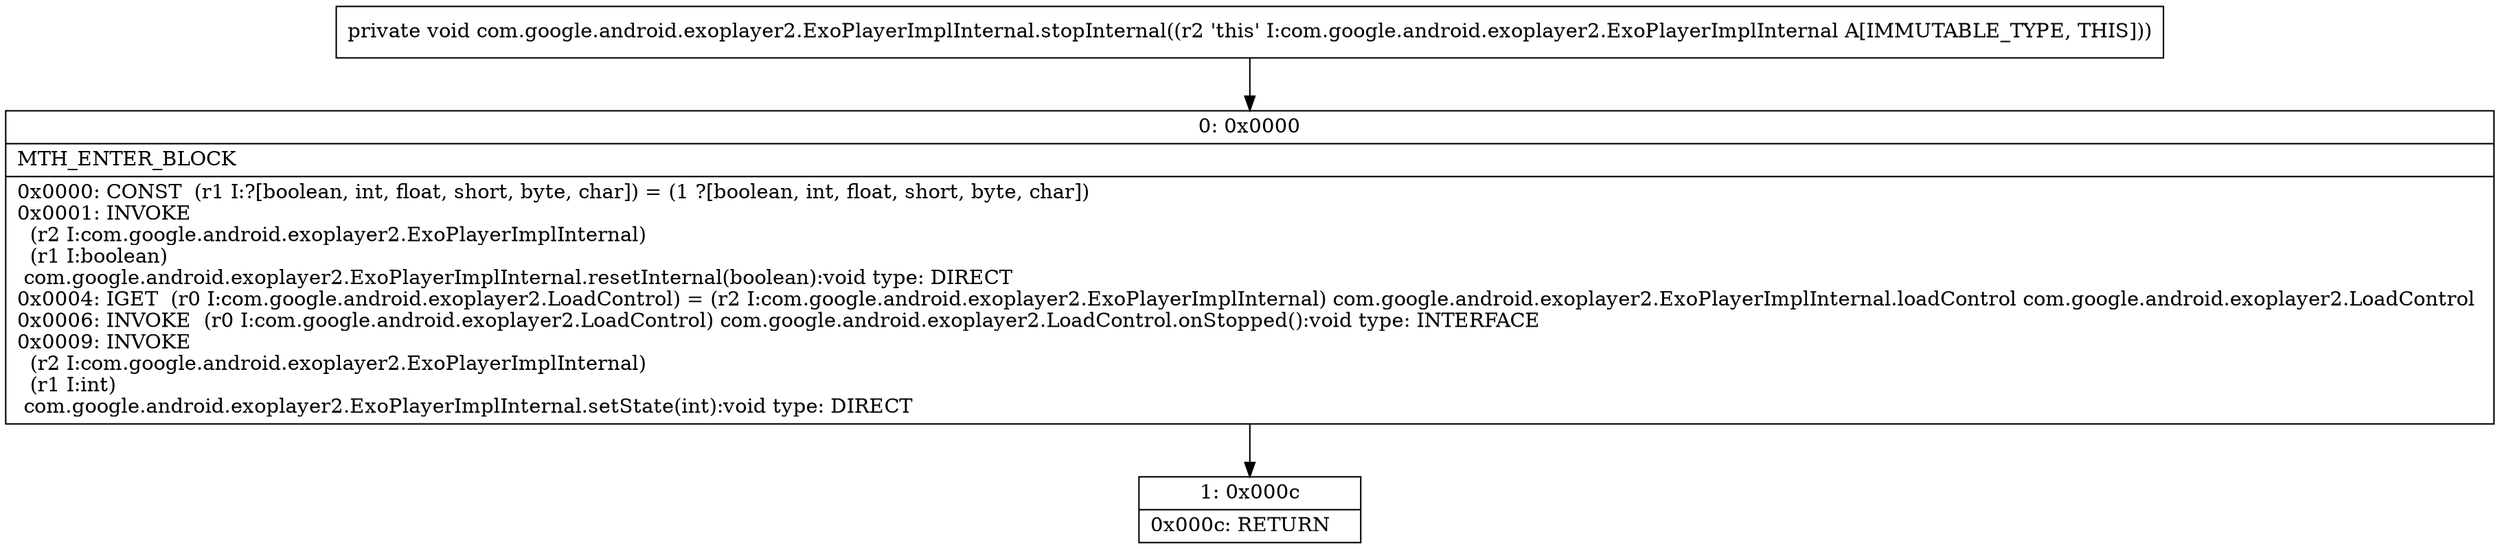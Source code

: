 digraph "CFG forcom.google.android.exoplayer2.ExoPlayerImplInternal.stopInternal()V" {
Node_0 [shape=record,label="{0\:\ 0x0000|MTH_ENTER_BLOCK\l|0x0000: CONST  (r1 I:?[boolean, int, float, short, byte, char]) = (1 ?[boolean, int, float, short, byte, char]) \l0x0001: INVOKE  \l  (r2 I:com.google.android.exoplayer2.ExoPlayerImplInternal)\l  (r1 I:boolean)\l com.google.android.exoplayer2.ExoPlayerImplInternal.resetInternal(boolean):void type: DIRECT \l0x0004: IGET  (r0 I:com.google.android.exoplayer2.LoadControl) = (r2 I:com.google.android.exoplayer2.ExoPlayerImplInternal) com.google.android.exoplayer2.ExoPlayerImplInternal.loadControl com.google.android.exoplayer2.LoadControl \l0x0006: INVOKE  (r0 I:com.google.android.exoplayer2.LoadControl) com.google.android.exoplayer2.LoadControl.onStopped():void type: INTERFACE \l0x0009: INVOKE  \l  (r2 I:com.google.android.exoplayer2.ExoPlayerImplInternal)\l  (r1 I:int)\l com.google.android.exoplayer2.ExoPlayerImplInternal.setState(int):void type: DIRECT \l}"];
Node_1 [shape=record,label="{1\:\ 0x000c|0x000c: RETURN   \l}"];
MethodNode[shape=record,label="{private void com.google.android.exoplayer2.ExoPlayerImplInternal.stopInternal((r2 'this' I:com.google.android.exoplayer2.ExoPlayerImplInternal A[IMMUTABLE_TYPE, THIS])) }"];
MethodNode -> Node_0;
Node_0 -> Node_1;
}


